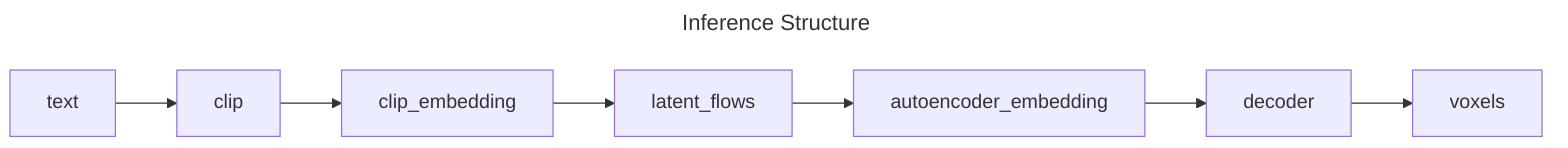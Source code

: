 ---
title: Inference Structure
---

flowchart LR

text --> clip --> clip_embedding --> latent_flows --> autoencoder_embedding --> decoder --> voxels